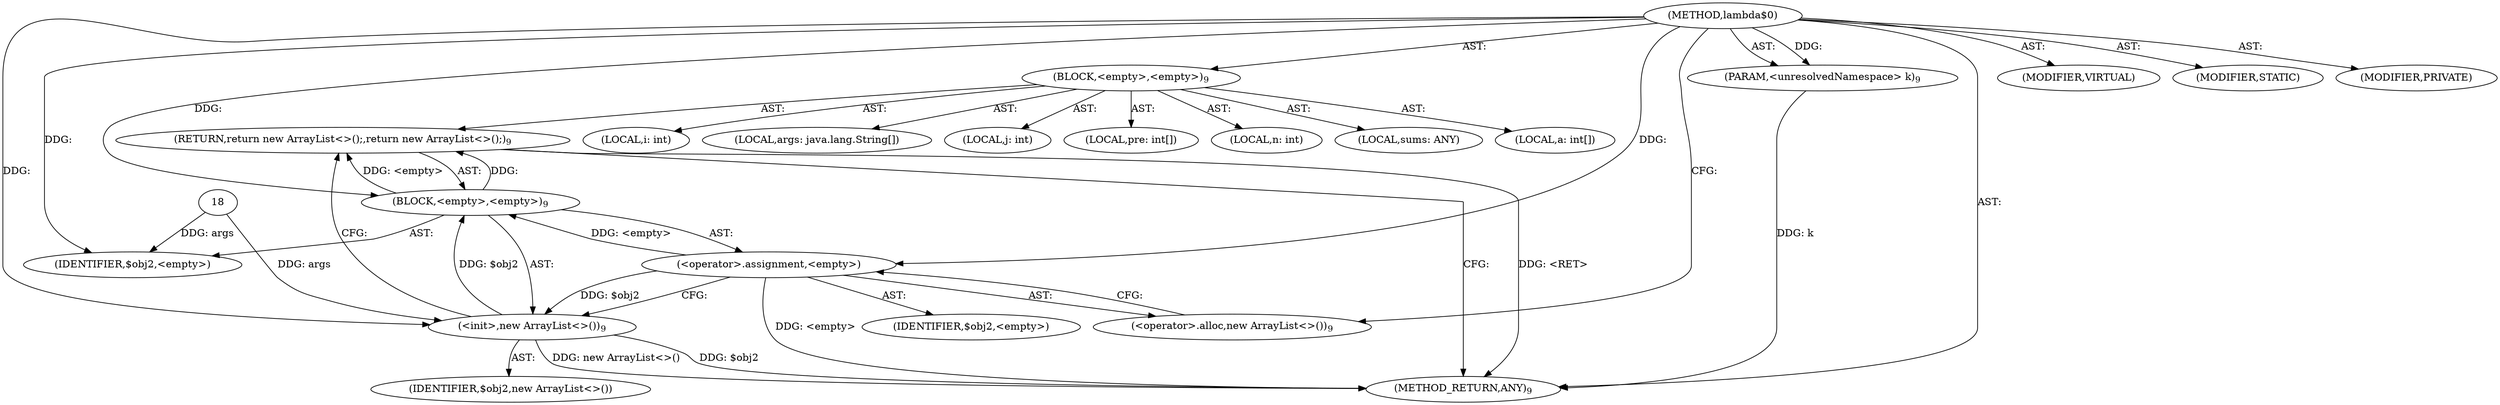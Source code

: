 digraph "lambda$0" {  
"284" [label = <(METHOD,lambda$0)> ]
"285" [label = <(PARAM,&lt;unresolvedNamespace&gt; k)<SUB>9</SUB>> ]
"286" [label = <(BLOCK,&lt;empty&gt;,&lt;empty&gt;)<SUB>9</SUB>> ]
"287" [label = <(LOCAL,j: int)> ]
"288" [label = <(LOCAL,pre: int[])> ]
"289" [label = <(LOCAL,n: int)> ]
"290" [label = <(LOCAL,sums: ANY)> ]
"291" [label = <(LOCAL,a: int[])> ]
"292" [label = <(LOCAL,i: int)> ]
"293" [label = <(LOCAL,args: java.lang.String[])> ]
"294" [label = <(RETURN,return new ArrayList&lt;&gt;();,return new ArrayList&lt;&gt;();)<SUB>9</SUB>> ]
"295" [label = <(BLOCK,&lt;empty&gt;,&lt;empty&gt;)<SUB>9</SUB>> ]
"296" [label = <(&lt;operator&gt;.assignment,&lt;empty&gt;)> ]
"297" [label = <(IDENTIFIER,$obj2,&lt;empty&gt;)> ]
"298" [label = <(&lt;operator&gt;.alloc,new ArrayList&lt;&gt;())<SUB>9</SUB>> ]
"299" [label = <(&lt;init&gt;,new ArrayList&lt;&gt;())<SUB>9</SUB>> ]
"300" [label = <(IDENTIFIER,$obj2,new ArrayList&lt;&gt;())> ]
"301" [label = <(IDENTIFIER,$obj2,&lt;empty&gt;)> ]
"302" [label = <(METHOD_RETURN,ANY)<SUB>9</SUB>> ]
"303" [label = <(MODIFIER,VIRTUAL)> ]
"304" [label = <(MODIFIER,STATIC)> ]
"305" [label = <(MODIFIER,PRIVATE)> ]
  "284" -> "285"  [ label = "AST: "] 
  "284" -> "286"  [ label = "AST: "] 
  "284" -> "302"  [ label = "AST: "] 
  "284" -> "303"  [ label = "AST: "] 
  "284" -> "304"  [ label = "AST: "] 
  "284" -> "305"  [ label = "AST: "] 
  "286" -> "287"  [ label = "AST: "] 
  "286" -> "288"  [ label = "AST: "] 
  "286" -> "289"  [ label = "AST: "] 
  "286" -> "290"  [ label = "AST: "] 
  "286" -> "291"  [ label = "AST: "] 
  "286" -> "292"  [ label = "AST: "] 
  "286" -> "293"  [ label = "AST: "] 
  "286" -> "294"  [ label = "AST: "] 
  "294" -> "295"  [ label = "AST: "] 
  "295" -> "296"  [ label = "AST: "] 
  "295" -> "299"  [ label = "AST: "] 
  "295" -> "301"  [ label = "AST: "] 
  "296" -> "297"  [ label = "AST: "] 
  "296" -> "298"  [ label = "AST: "] 
  "299" -> "300"  [ label = "AST: "] 
  "294" -> "302"  [ label = "CFG: "] 
  "296" -> "299"  [ label = "CFG: "] 
  "299" -> "294"  [ label = "CFG: "] 
  "298" -> "296"  [ label = "CFG: "] 
  "284" -> "298"  [ label = "CFG: "] 
  "294" -> "302"  [ label = "DDG: &lt;RET&gt;"] 
  "285" -> "302"  [ label = "DDG: k"] 
  "296" -> "302"  [ label = "DDG: &lt;empty&gt;"] 
  "299" -> "302"  [ label = "DDG: $obj2"] 
  "299" -> "302"  [ label = "DDG: new ArrayList&lt;&gt;()"] 
  "284" -> "285"  [ label = "DDG: "] 
  "295" -> "294"  [ label = "DDG: "] 
  "295" -> "294"  [ label = "DDG: &lt;empty&gt;"] 
  "299" -> "295"  [ label = "DDG: $obj2"] 
  "296" -> "295"  [ label = "DDG: &lt;empty&gt;"] 
  "284" -> "295"  [ label = "DDG: "] 
  "284" -> "296"  [ label = "DDG: "] 
  "18" -> "301"  [ label = "DDG: args"] 
  "284" -> "301"  [ label = "DDG: "] 
  "18" -> "299"  [ label = "DDG: args"] 
  "296" -> "299"  [ label = "DDG: $obj2"] 
  "284" -> "299"  [ label = "DDG: "] 
}
